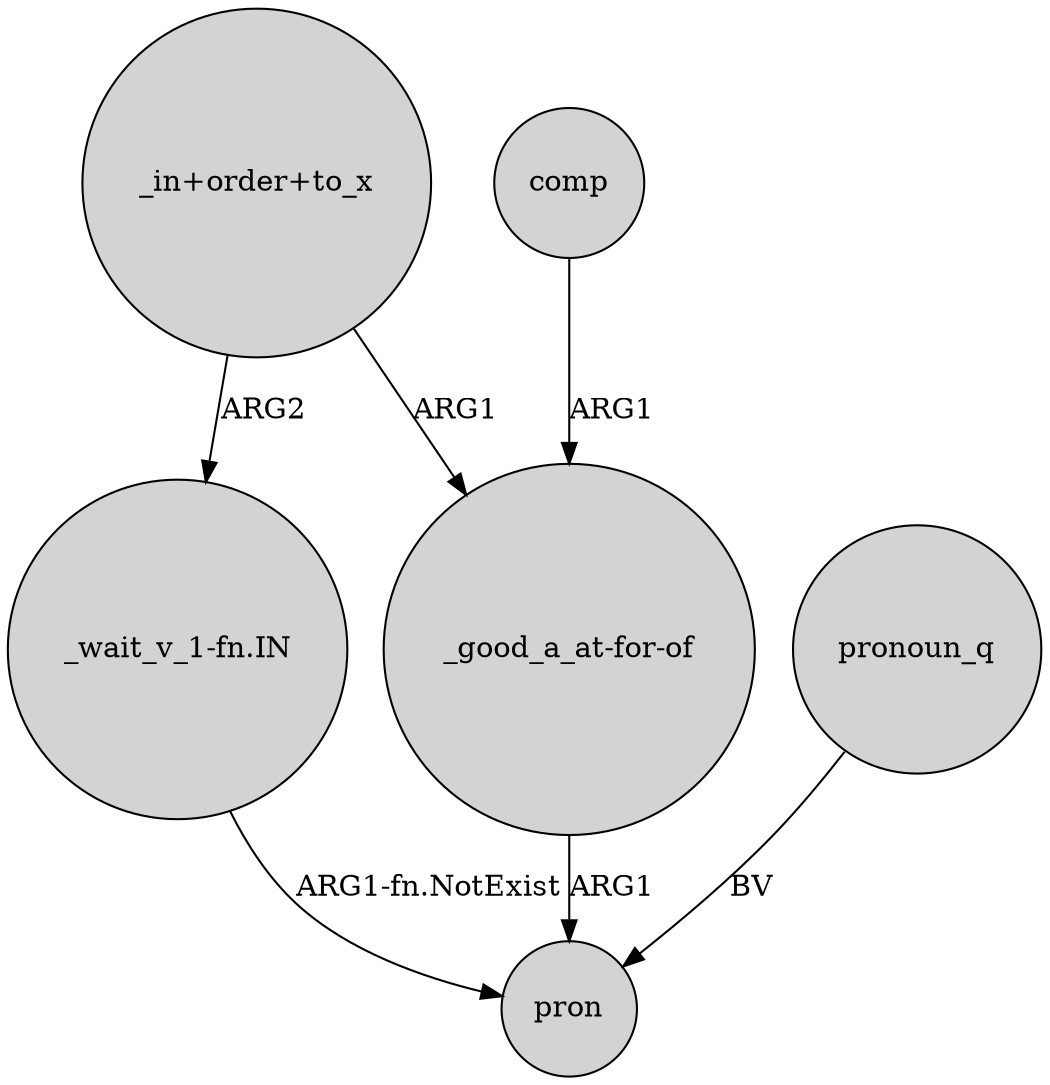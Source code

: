 digraph {
	node [shape=circle style=filled]
	"_wait_v_1-fn.IN" -> pron [label="ARG1-fn.NotExist"]
	"_in+order+to_x" -> "_wait_v_1-fn.IN" [label=ARG2]
	comp -> "_good_a_at-for-of" [label=ARG1]
	"_in+order+to_x" -> "_good_a_at-for-of" [label=ARG1]
	"_good_a_at-for-of" -> pron [label=ARG1]
	pronoun_q -> pron [label=BV]
}
